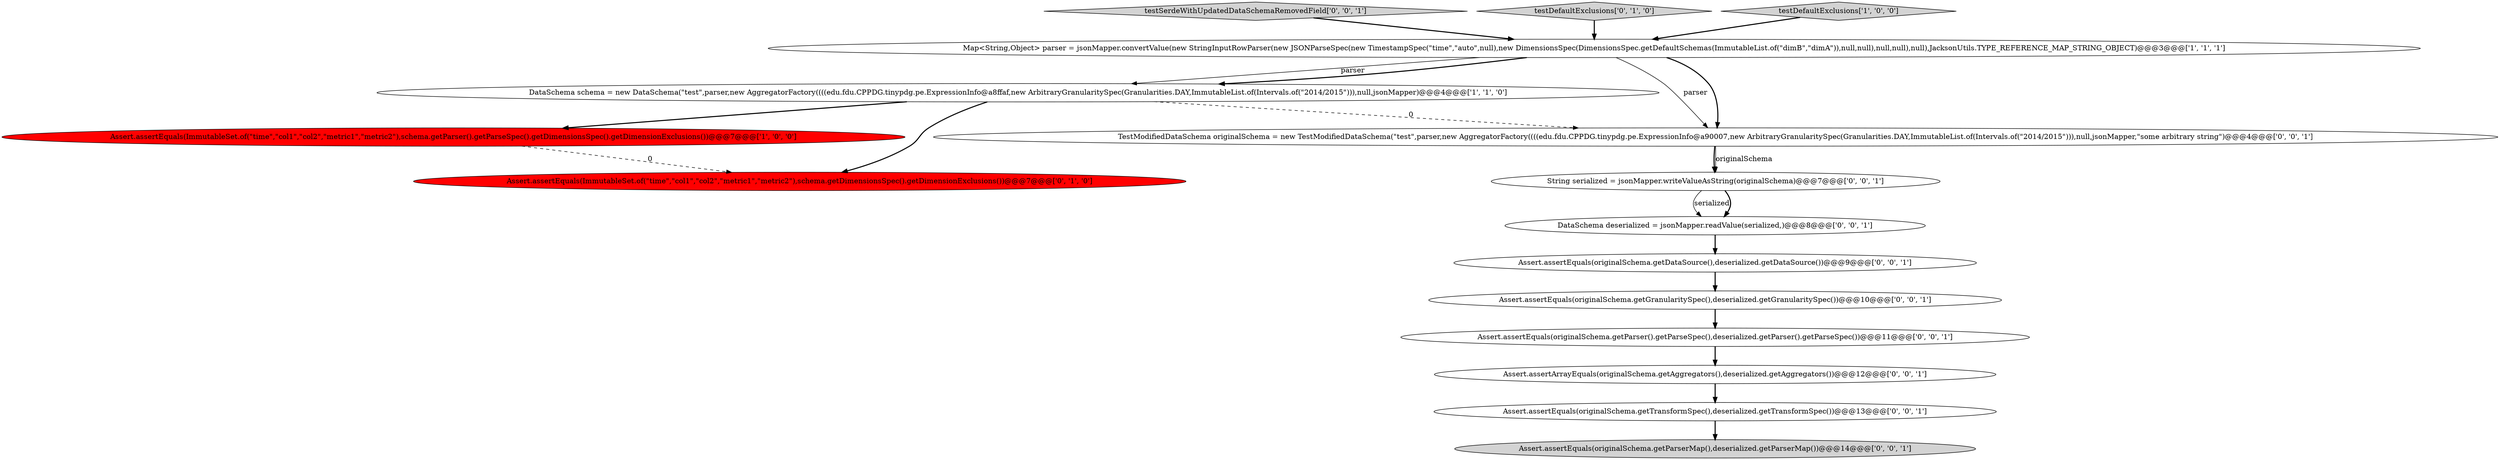 digraph {
7 [style = filled, label = "Assert.assertEquals(originalSchema.getDataSource(),deserialized.getDataSource())@@@9@@@['0', '0', '1']", fillcolor = white, shape = ellipse image = "AAA0AAABBB3BBB"];
9 [style = filled, label = "Assert.assertArrayEquals(originalSchema.getAggregators(),deserialized.getAggregators())@@@12@@@['0', '0', '1']", fillcolor = white, shape = ellipse image = "AAA0AAABBB3BBB"];
2 [style = filled, label = "DataSchema schema = new DataSchema(\"test\",parser,new AggregatorFactory((((edu.fdu.CPPDG.tinypdg.pe.ExpressionInfo@a8ffaf,new ArbitraryGranularitySpec(Granularities.DAY,ImmutableList.of(Intervals.of(\"2014/2015\"))),null,jsonMapper)@@@4@@@['1', '1', '0']", fillcolor = white, shape = ellipse image = "AAA0AAABBB1BBB"];
11 [style = filled, label = "Assert.assertEquals(originalSchema.getGranularitySpec(),deserialized.getGranularitySpec())@@@10@@@['0', '0', '1']", fillcolor = white, shape = ellipse image = "AAA0AAABBB3BBB"];
13 [style = filled, label = "testSerdeWithUpdatedDataSchemaRemovedField['0', '0', '1']", fillcolor = lightgray, shape = diamond image = "AAA0AAABBB3BBB"];
8 [style = filled, label = "Assert.assertEquals(originalSchema.getParser().getParseSpec(),deserialized.getParser().getParseSpec())@@@11@@@['0', '0', '1']", fillcolor = white, shape = ellipse image = "AAA0AAABBB3BBB"];
0 [style = filled, label = "Assert.assertEquals(ImmutableSet.of(\"time\",\"col1\",\"col2\",\"metric1\",\"metric2\"),schema.getParser().getParseSpec().getDimensionsSpec().getDimensionExclusions())@@@7@@@['1', '0', '0']", fillcolor = red, shape = ellipse image = "AAA1AAABBB1BBB"];
4 [style = filled, label = "Assert.assertEquals(ImmutableSet.of(\"time\",\"col1\",\"col2\",\"metric1\",\"metric2\"),schema.getDimensionsSpec().getDimensionExclusions())@@@7@@@['0', '1', '0']", fillcolor = red, shape = ellipse image = "AAA1AAABBB2BBB"];
5 [style = filled, label = "testDefaultExclusions['0', '1', '0']", fillcolor = lightgray, shape = diamond image = "AAA0AAABBB2BBB"];
6 [style = filled, label = "DataSchema deserialized = jsonMapper.readValue(serialized,)@@@8@@@['0', '0', '1']", fillcolor = white, shape = ellipse image = "AAA0AAABBB3BBB"];
12 [style = filled, label = "Assert.assertEquals(originalSchema.getParserMap(),deserialized.getParserMap())@@@14@@@['0', '0', '1']", fillcolor = lightgray, shape = ellipse image = "AAA0AAABBB3BBB"];
15 [style = filled, label = "Assert.assertEquals(originalSchema.getTransformSpec(),deserialized.getTransformSpec())@@@13@@@['0', '0', '1']", fillcolor = white, shape = ellipse image = "AAA0AAABBB3BBB"];
1 [style = filled, label = "Map<String,Object> parser = jsonMapper.convertValue(new StringInputRowParser(new JSONParseSpec(new TimestampSpec(\"time\",\"auto\",null),new DimensionsSpec(DimensionsSpec.getDefaultSchemas(ImmutableList.of(\"dimB\",\"dimA\")),null,null),null,null),null),JacksonUtils.TYPE_REFERENCE_MAP_STRING_OBJECT)@@@3@@@['1', '1', '1']", fillcolor = white, shape = ellipse image = "AAA0AAABBB1BBB"];
14 [style = filled, label = "String serialized = jsonMapper.writeValueAsString(originalSchema)@@@7@@@['0', '0', '1']", fillcolor = white, shape = ellipse image = "AAA0AAABBB3BBB"];
3 [style = filled, label = "testDefaultExclusions['1', '0', '0']", fillcolor = lightgray, shape = diamond image = "AAA0AAABBB1BBB"];
10 [style = filled, label = "TestModifiedDataSchema originalSchema = new TestModifiedDataSchema(\"test\",parser,new AggregatorFactory((((edu.fdu.CPPDG.tinypdg.pe.ExpressionInfo@a90007,new ArbitraryGranularitySpec(Granularities.DAY,ImmutableList.of(Intervals.of(\"2014/2015\"))),null,jsonMapper,\"some arbitrary string\")@@@4@@@['0', '0', '1']", fillcolor = white, shape = ellipse image = "AAA0AAABBB3BBB"];
7->11 [style = bold, label=""];
3->1 [style = bold, label=""];
10->14 [style = bold, label=""];
1->10 [style = solid, label="parser"];
0->4 [style = dashed, label="0"];
2->4 [style = bold, label=""];
13->1 [style = bold, label=""];
2->10 [style = dashed, label="0"];
10->14 [style = solid, label="originalSchema"];
1->2 [style = solid, label="parser"];
5->1 [style = bold, label=""];
2->0 [style = bold, label=""];
14->6 [style = solid, label="serialized"];
9->15 [style = bold, label=""];
8->9 [style = bold, label=""];
11->8 [style = bold, label=""];
1->2 [style = bold, label=""];
15->12 [style = bold, label=""];
6->7 [style = bold, label=""];
1->10 [style = bold, label=""];
14->6 [style = bold, label=""];
}

